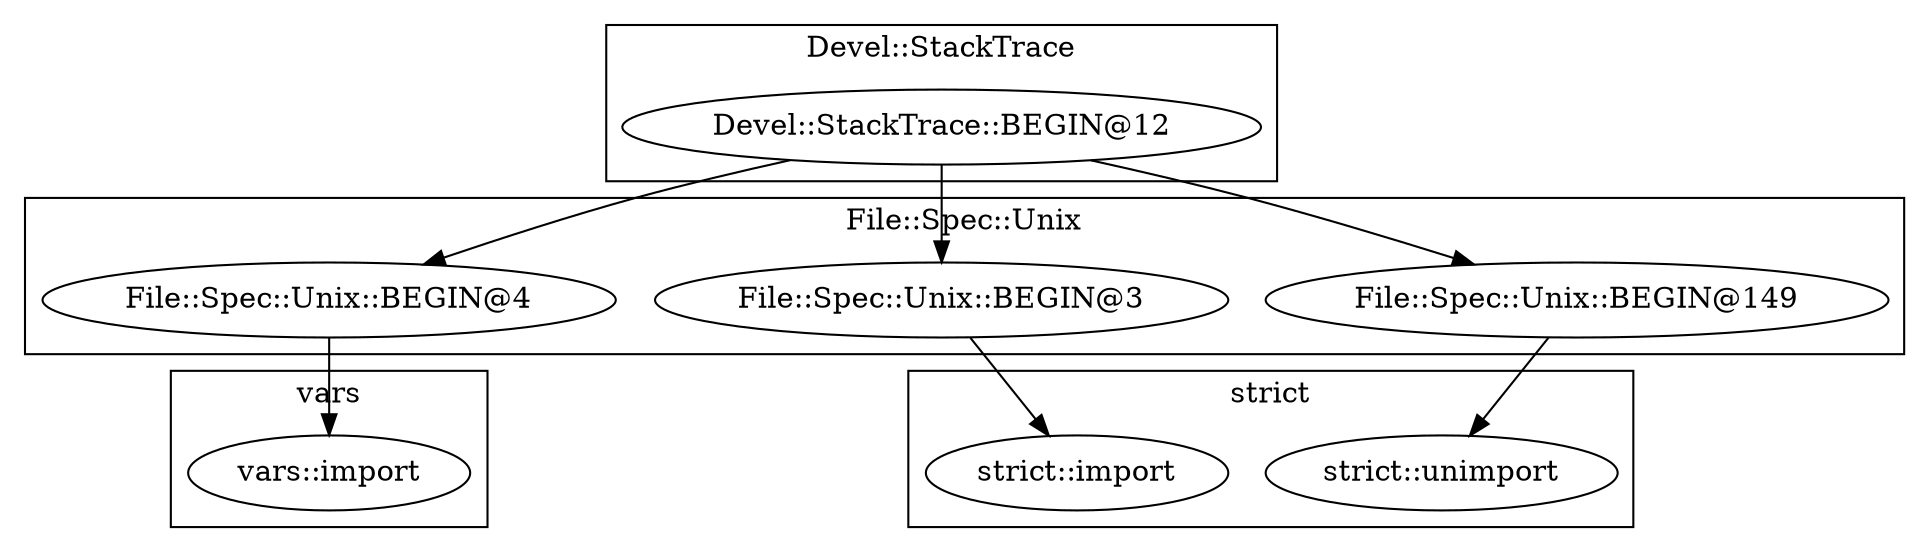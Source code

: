 digraph {
graph [overlap=false]
subgraph cluster_File_Spec_Unix {
	label="File::Spec::Unix";
	"File::Spec::Unix::BEGIN@4";
	"File::Spec::Unix::BEGIN@3";
	"File::Spec::Unix::BEGIN@149";
}
subgraph cluster_Devel_StackTrace {
	label="Devel::StackTrace";
	"Devel::StackTrace::BEGIN@12";
}
subgraph cluster_vars {
	label="vars";
	"vars::import";
}
subgraph cluster_strict {
	label="strict";
	"strict::import";
	"strict::unimport";
}
"Devel::StackTrace::BEGIN@12" -> "File::Spec::Unix::BEGIN@149";
"File::Spec::Unix::BEGIN@149" -> "strict::unimport";
"Devel::StackTrace::BEGIN@12" -> "File::Spec::Unix::BEGIN@3";
"File::Spec::Unix::BEGIN@4" -> "vars::import";
"Devel::StackTrace::BEGIN@12" -> "File::Spec::Unix::BEGIN@4";
"File::Spec::Unix::BEGIN@3" -> "strict::import";
}
